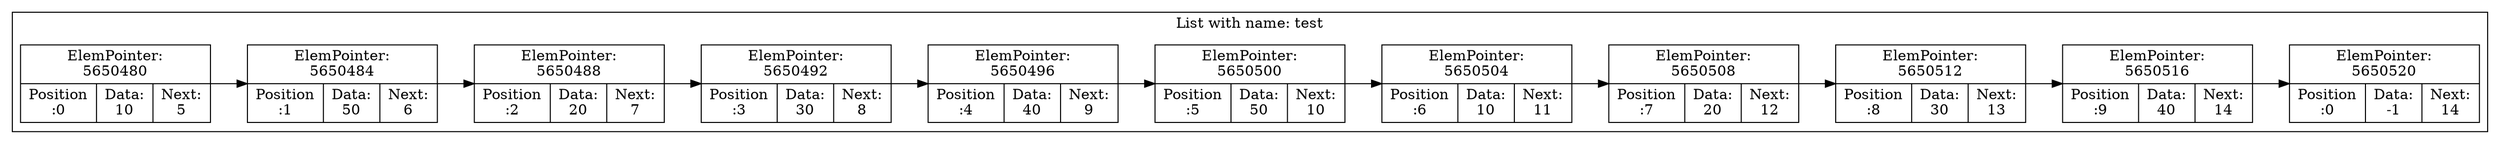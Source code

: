 digraph G{
rankdir=LR;
subgraph clusterlist {
0 [shape=record, label="ElemPointer:\n5650480 | {Position\n:0 | Data:\n10 | Next:\n5}"];
1 [shape=record, label="ElemPointer:\n5650484 | {Position\n:50 | Data:\n6 | Next:\n5}"];
0->1
1 [shape=record, label="ElemPointer:\n5650484 | {Position\n:1 | Data:\n50 | Next:\n6}"];
2 [shape=record, label="ElemPointer:\n5650488 | {Position\n:20 | Data:\n7 | Next:\n6}"];
1->2
2 [shape=record, label="ElemPointer:\n5650488 | {Position\n:2 | Data:\n20 | Next:\n7}"];
3 [shape=record, label="ElemPointer:\n5650492 | {Position\n:30 | Data:\n8 | Next:\n7}"];
2->3
3 [shape=record, label="ElemPointer:\n5650492 | {Position\n:3 | Data:\n30 | Next:\n8}"];
4 [shape=record, label="ElemPointer:\n5650496 | {Position\n:40 | Data:\n9 | Next:\n8}"];
3->4
4 [shape=record, label="ElemPointer:\n5650496 | {Position\n:4 | Data:\n40 | Next:\n9}"];
5 [shape=record, label="ElemPointer:\n5650500 | {Position\n:50 | Data:\n10 | Next:\n9}"];
4->5
5 [shape=record, label="ElemPointer:\n5650500 | {Position\n:5 | Data:\n50 | Next:\n10}"];
6 [shape=record, label="ElemPointer:\n5650504 | {Position\n:10 | Data:\n11 | Next:\n10}"];
5->6
6 [shape=record, label="ElemPointer:\n5650504 | {Position\n:6 | Data:\n10 | Next:\n11}"];
7 [shape=record, label="ElemPointer:\n5650508 | {Position\n:20 | Data:\n12 | Next:\n11}"];
6->7
7 [shape=record, label="ElemPointer:\n5650508 | {Position\n:7 | Data:\n20 | Next:\n12}"];
8 [shape=record, label="ElemPointer:\n5650512 | {Position\n:30 | Data:\n13 | Next:\n12}"];
7->8
8 [shape=record, label="ElemPointer:\n5650512 | {Position\n:8 | Data:\n30 | Next:\n13}"];
9 [shape=record, label="ElemPointer:\n5650516 | {Position\n:40 | Data:\n14 | Next:\n13}"];
8->9
9 [shape=record, label="ElemPointer:\n5650516 | {Position\n:9 | Data:\n40 | Next:\n14}"];
10 [shape=record, label="ElemPointer:\n5650520 | {Position\n:0 | Data:\n-1 | Next:\n14}"];
9->10
label = "List with name: test"}
}
